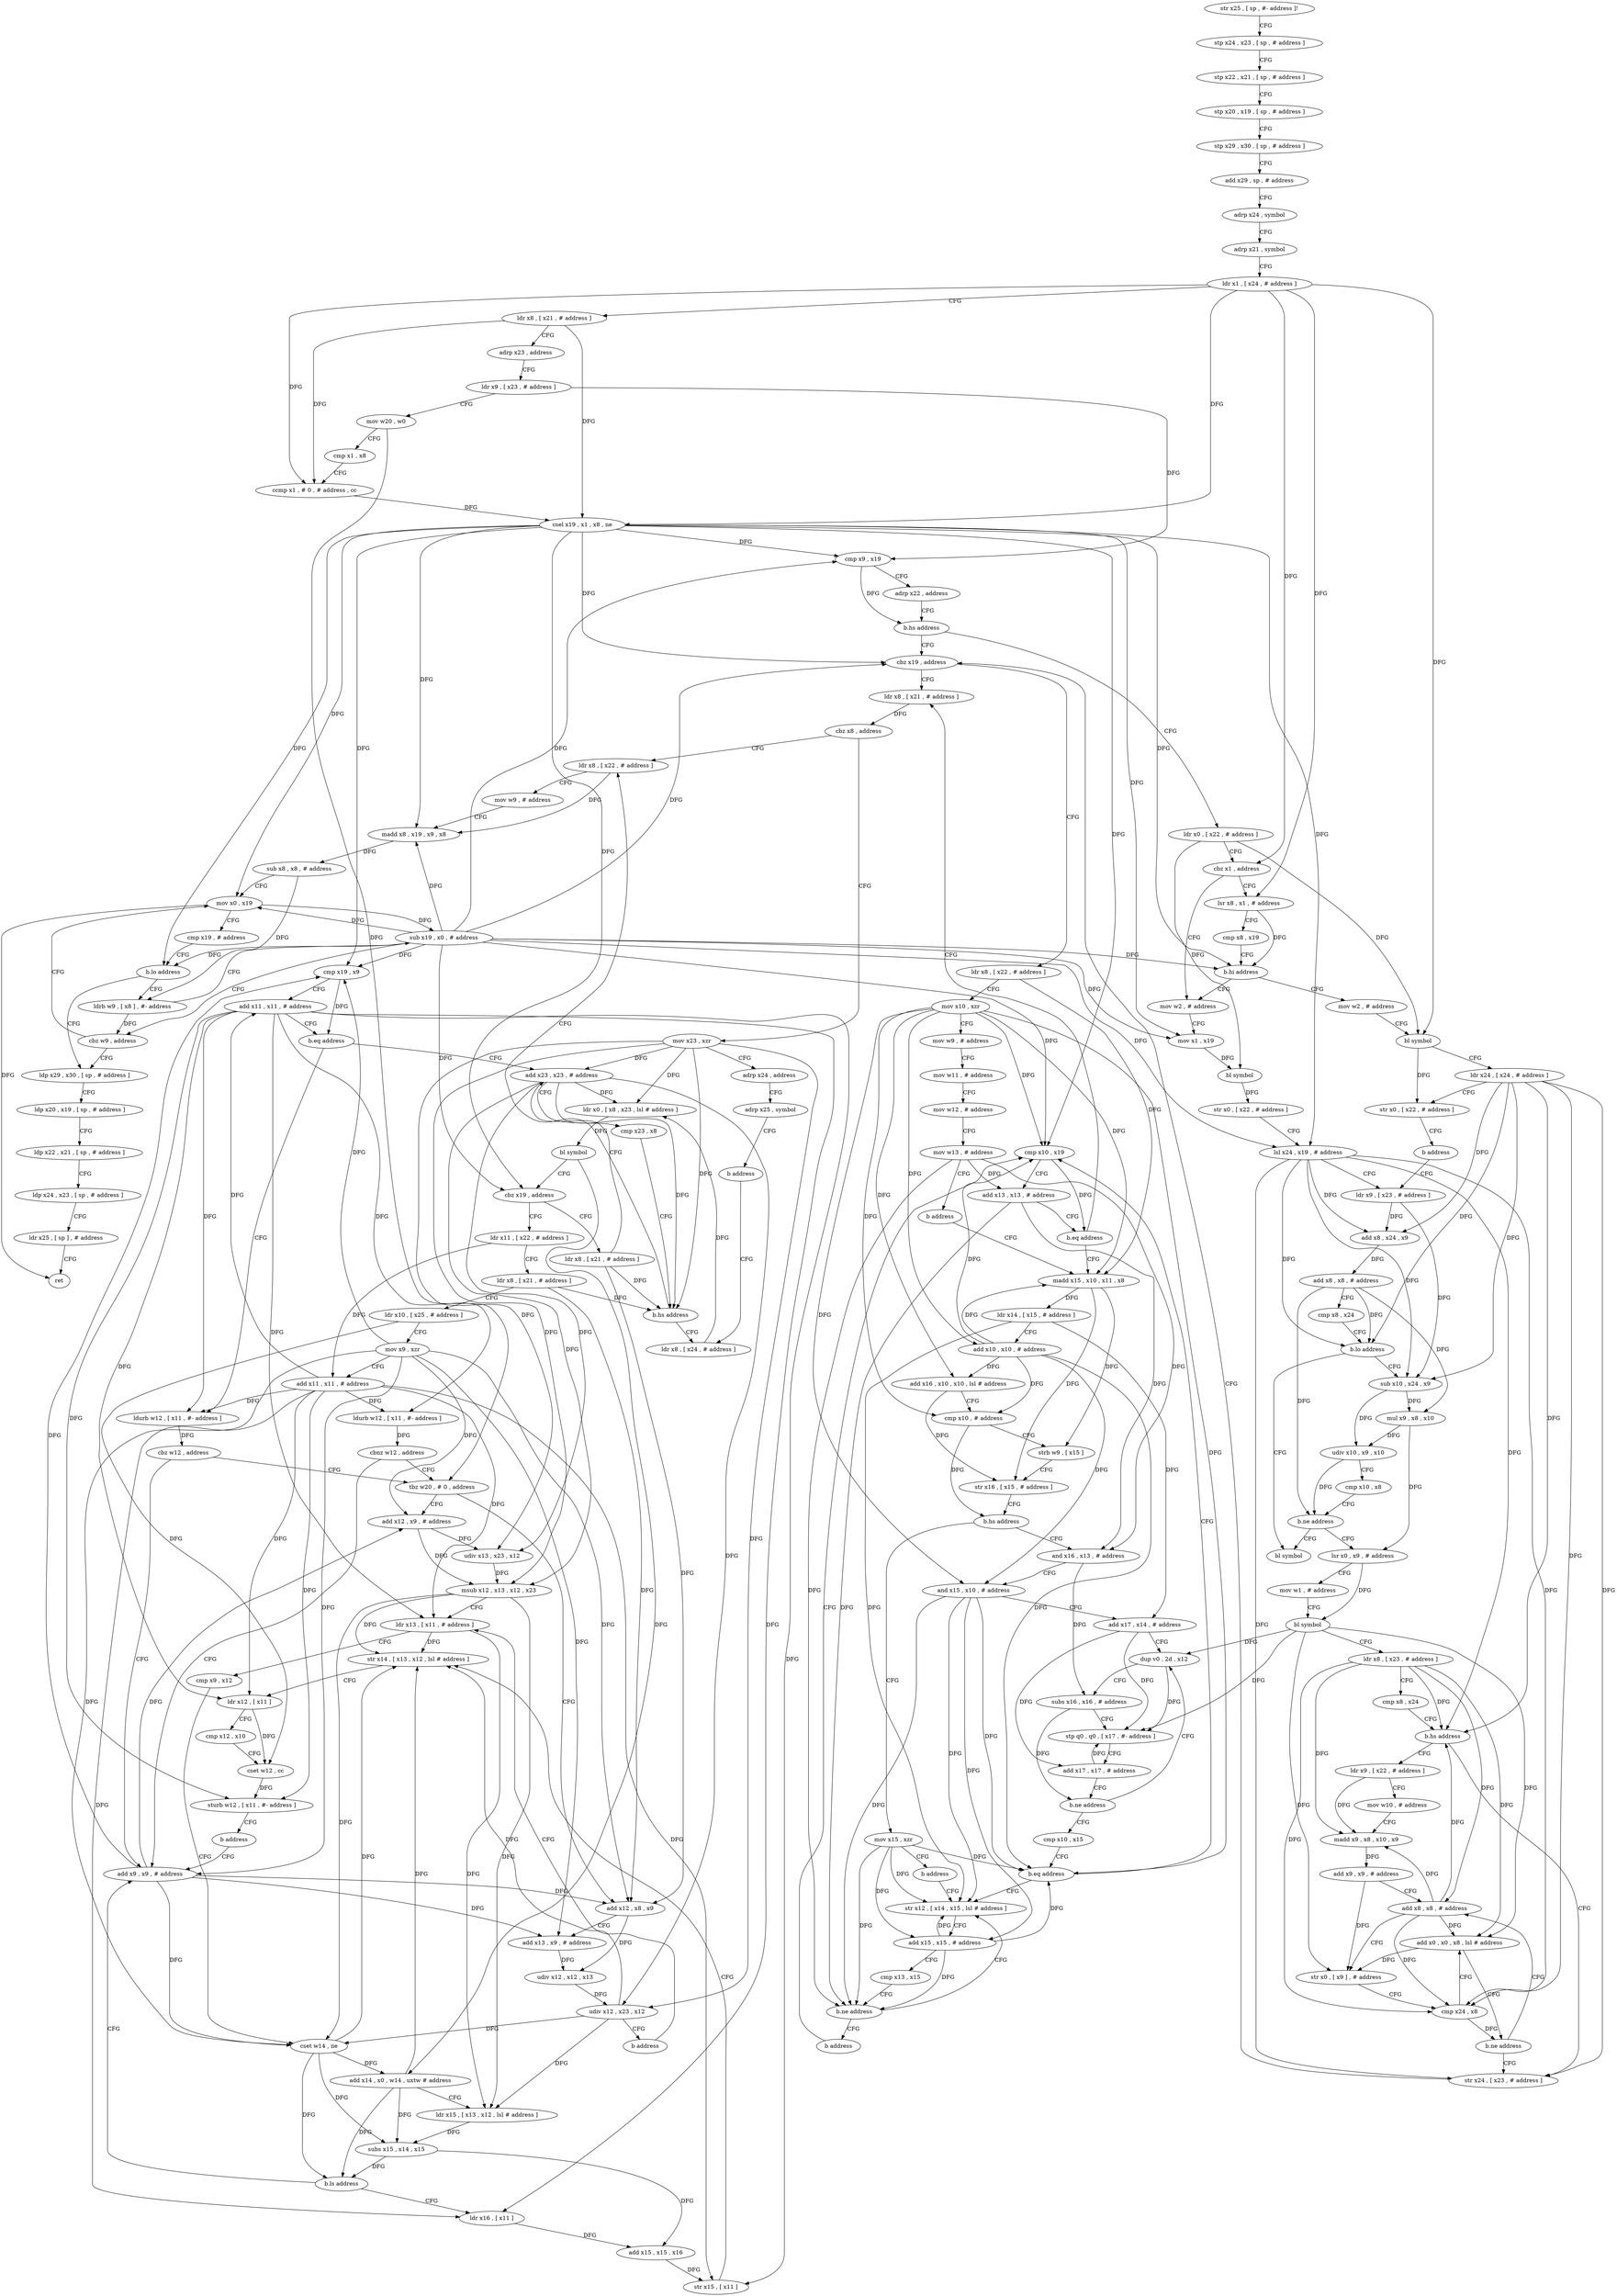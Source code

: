 digraph "func" {
"4243112" [label = "str x25 , [ sp , #- address ]!" ]
"4243116" [label = "stp x24 , x23 , [ sp , # address ]" ]
"4243120" [label = "stp x22 , x21 , [ sp , # address ]" ]
"4243124" [label = "stp x20 , x19 , [ sp , # address ]" ]
"4243128" [label = "stp x29 , x30 , [ sp , # address ]" ]
"4243132" [label = "add x29 , sp , # address" ]
"4243136" [label = "adrp x24 , symbol" ]
"4243140" [label = "adrp x21 , symbol" ]
"4243144" [label = "ldr x1 , [ x24 , # address ]" ]
"4243148" [label = "ldr x8 , [ x21 , # address ]" ]
"4243152" [label = "adrp x23 , address" ]
"4243156" [label = "ldr x9 , [ x23 , # address ]" ]
"4243160" [label = "mov w20 , w0" ]
"4243164" [label = "cmp x1 , x8" ]
"4243168" [label = "ccmp x1 , # 0 , # address , cc" ]
"4243172" [label = "csel x19 , x1 , x8 , ne" ]
"4243176" [label = "cmp x9 , x19" ]
"4243180" [label = "adrp x22 , address" ]
"4243184" [label = "b.hs address" ]
"4243352" [label = "cbz x19 , address" ]
"4243188" [label = "ldr x0 , [ x22 , # address ]" ]
"4243496" [label = "ldr x8 , [ x21 , # address ]" ]
"4243356" [label = "ldr x8 , [ x22 , # address ]" ]
"4243192" [label = "cbz x1 , address" ]
"4243228" [label = "mov w2 , # address" ]
"4243196" [label = "lsr x8 , x1 , # address" ]
"4243500" [label = "cbz x8 , address" ]
"4243704" [label = "ldr x8 , [ x22 , # address ]" ]
"4243504" [label = "mov x23 , xzr" ]
"4243360" [label = "mov x10 , xzr" ]
"4243364" [label = "mov w9 , # address" ]
"4243368" [label = "mov w11 , # address" ]
"4243372" [label = "mov w12 , # address" ]
"4243376" [label = "mov w13 , # address" ]
"4243380" [label = "b address" ]
"4243396" [label = "madd x15 , x10 , x11 , x8" ]
"4243232" [label = "mov x1 , x19" ]
"4243236" [label = "bl symbol" ]
"4243240" [label = "str x0 , [ x22 , # address ]" ]
"4243244" [label = "lsl x24 , x19 , # address" ]
"4243248" [label = "ldr x9 , [ x23 , # address ]" ]
"4243200" [label = "cmp x8 , x19" ]
"4243204" [label = "b.hi address" ]
"4243208" [label = "mov w2 , # address" ]
"4243708" [label = "mov w9 , # address" ]
"4243712" [label = "madd x8 , x19 , x9 , x8" ]
"4243716" [label = "sub x8 , x8 , # address" ]
"4243720" [label = "mov x0 , x19" ]
"4243508" [label = "adrp x24 , address" ]
"4243512" [label = "adrp x25 , symbol" ]
"4243516" [label = "b address" ]
"4243536" [label = "ldr x8 , [ x24 , # address ]" ]
"4243400" [label = "ldr x14 , [ x15 , # address ]" ]
"4243404" [label = "add x10 , x10 , # address" ]
"4243408" [label = "add x16 , x10 , x10 , lsl # address" ]
"4243412" [label = "cmp x10 , # address" ]
"4243416" [label = "strb w9 , [ x15 ]" ]
"4243420" [label = "str x16 , [ x15 , # address ]" ]
"4243424" [label = "b.hs address" ]
"4243436" [label = "and x16 , x13 , # address" ]
"4243428" [label = "mov x15 , xzr" ]
"4243768" [label = "bl symbol" ]
"4243268" [label = "sub x10 , x24 , x9" ]
"4243272" [label = "mul x9 , x8 , x10" ]
"4243276" [label = "udiv x10 , x9 , x10" ]
"4243280" [label = "cmp x10 , x8" ]
"4243284" [label = "b.ne address" ]
"4243288" [label = "lsr x0 , x9 , # address" ]
"4243212" [label = "bl symbol" ]
"4243216" [label = "ldr x24 , [ x24 , # address ]" ]
"4243220" [label = "str x0 , [ x22 , # address ]" ]
"4243224" [label = "b address" ]
"4243744" [label = "ldp x29 , x30 , [ sp , # address ]" ]
"4243748" [label = "ldp x20 , x19 , [ sp , # address ]" ]
"4243752" [label = "ldp x22 , x21 , [ sp , # address ]" ]
"4243756" [label = "ldp x24 , x23 , [ sp , # address ]" ]
"4243760" [label = "ldr x25 , [ sp ] , # address" ]
"4243764" [label = "ret" ]
"4243732" [label = "ldrb w9 , [ x8 ] , #- address" ]
"4243736" [label = "sub x19 , x0 , # address" ]
"4243740" [label = "cbz w9 , address" ]
"4243540" [label = "ldr x0 , [ x8 , x23 , lsl # address ]" ]
"4243544" [label = "bl symbol" ]
"4243548" [label = "cbz x19 , address" ]
"4243520" [label = "ldr x8 , [ x21 , # address ]" ]
"4243552" [label = "ldr x11 , [ x22 , # address ]" ]
"4243440" [label = "and x15 , x10 , # address" ]
"4243444" [label = "add x17 , x14 , # address" ]
"4243448" [label = "dup v0 . 2d , x12" ]
"4243432" [label = "b address" ]
"4243476" [label = "str x12 , [ x14 , x15 , lsl # address ]" ]
"4243292" [label = "mov w1 , # address" ]
"4243296" [label = "bl symbol" ]
"4243300" [label = "ldr x8 , [ x23 , # address ]" ]
"4243304" [label = "cmp x8 , x24" ]
"4243308" [label = "b.hs address" ]
"4243348" [label = "str x24 , [ x23 , # address ]" ]
"4243312" [label = "ldr x9 , [ x22 , # address ]" ]
"4243252" [label = "add x8 , x24 , x9" ]
"4243256" [label = "add x8 , x8 , # address" ]
"4243260" [label = "cmp x8 , x24" ]
"4243264" [label = "b.lo address" ]
"4243724" [label = "cmp x19 , # address" ]
"4243728" [label = "b.lo address" ]
"4243524" [label = "add x23 , x23 , # address" ]
"4243556" [label = "ldr x8 , [ x21 , # address ]" ]
"4243560" [label = "ldr x10 , [ x25 , # address ]" ]
"4243564" [label = "mov x9 , xzr" ]
"4243568" [label = "add x11 , x11 , # address" ]
"4243572" [label = "ldurb w12 , [ x11 , #- address ]" ]
"4243576" [label = "cbnz w12 , address" ]
"4243604" [label = "tbz w20 , # 0 , address" ]
"4243580" [label = "add x9 , x9 , # address" ]
"4243452" [label = "subs x16 , x16 , # address" ]
"4243456" [label = "stp q0 , q0 , [ x17 , #- address ]" ]
"4243460" [label = "add x17 , x17 , # address" ]
"4243464" [label = "b.ne address" ]
"4243468" [label = "cmp x10 , x15" ]
"4243472" [label = "b.eq address" ]
"4243384" [label = "cmp x10 , x19" ]
"4243480" [label = "add x15 , x15 , # address" ]
"4243484" [label = "cmp x13 , x15" ]
"4243488" [label = "b.ne address" ]
"4243492" [label = "b address" ]
"4243316" [label = "mov w10 , # address" ]
"4243320" [label = "madd x9 , x8 , x10 , x9" ]
"4243324" [label = "add x9 , x9 , # address" ]
"4243328" [label = "add x8 , x8 , # address" ]
"4243628" [label = "add x12 , x9 , # address" ]
"4243608" [label = "add x12 , x8 , x9" ]
"4243584" [label = "cmp x19 , x9" ]
"4243588" [label = "add x11 , x11 , # address" ]
"4243592" [label = "b.eq address" ]
"4243596" [label = "ldurb w12 , [ x11 , #- address ]" ]
"4243388" [label = "add x13 , x13 , # address" ]
"4243392" [label = "b.eq address" ]
"4243332" [label = "str x0 , [ x9 ] , # address" ]
"4243336" [label = "cmp x24 , x8" ]
"4243340" [label = "add x0 , x0 , x8 , lsl # address" ]
"4243344" [label = "b.ne address" ]
"4243632" [label = "udiv x13 , x23 , x12" ]
"4243636" [label = "msub x12 , x13 , x12 , x23" ]
"4243640" [label = "ldr x13 , [ x11 , # address ]" ]
"4243612" [label = "add x13 , x9 , # address" ]
"4243616" [label = "udiv x12 , x12 , x13" ]
"4243620" [label = "udiv x12 , x23 , x12" ]
"4243624" [label = "b address" ]
"4243528" [label = "cmp x23 , x8" ]
"4243532" [label = "b.hs address" ]
"4243600" [label = "cbz w12 , address" ]
"4243668" [label = "ldr x16 , [ x11 ]" ]
"4243672" [label = "add x15 , x15 , x16" ]
"4243676" [label = "str x15 , [ x11 ]" ]
"4243680" [label = "str x14 , [ x13 , x12 , lsl # address ]" ]
"4243684" [label = "ldr x12 , [ x11 ]" ]
"4243688" [label = "cmp x12 , x10" ]
"4243692" [label = "cset w12 , cc" ]
"4243696" [label = "sturb w12 , [ x11 , #- address ]" ]
"4243700" [label = "b address" ]
"4243644" [label = "cmp x9 , x12" ]
"4243648" [label = "cset w14 , ne" ]
"4243652" [label = "add x14 , x0 , w14 , uxtw # address" ]
"4243656" [label = "ldr x15 , [ x13 , x12 , lsl # address ]" ]
"4243660" [label = "subs x15 , x14 , x15" ]
"4243664" [label = "b.ls address" ]
"4243112" -> "4243116" [ label = "CFG" ]
"4243116" -> "4243120" [ label = "CFG" ]
"4243120" -> "4243124" [ label = "CFG" ]
"4243124" -> "4243128" [ label = "CFG" ]
"4243128" -> "4243132" [ label = "CFG" ]
"4243132" -> "4243136" [ label = "CFG" ]
"4243136" -> "4243140" [ label = "CFG" ]
"4243140" -> "4243144" [ label = "CFG" ]
"4243144" -> "4243148" [ label = "CFG" ]
"4243144" -> "4243168" [ label = "DFG" ]
"4243144" -> "4243172" [ label = "DFG" ]
"4243144" -> "4243192" [ label = "DFG" ]
"4243144" -> "4243196" [ label = "DFG" ]
"4243144" -> "4243212" [ label = "DFG" ]
"4243148" -> "4243152" [ label = "CFG" ]
"4243148" -> "4243168" [ label = "DFG" ]
"4243148" -> "4243172" [ label = "DFG" ]
"4243152" -> "4243156" [ label = "CFG" ]
"4243156" -> "4243160" [ label = "CFG" ]
"4243156" -> "4243176" [ label = "DFG" ]
"4243160" -> "4243164" [ label = "CFG" ]
"4243160" -> "4243604" [ label = "DFG" ]
"4243164" -> "4243168" [ label = "CFG" ]
"4243168" -> "4243172" [ label = "DFG" ]
"4243172" -> "4243176" [ label = "DFG" ]
"4243172" -> "4243352" [ label = "DFG" ]
"4243172" -> "4243232" [ label = "DFG" ]
"4243172" -> "4243244" [ label = "DFG" ]
"4243172" -> "4243204" [ label = "DFG" ]
"4243172" -> "4243712" [ label = "DFG" ]
"4243172" -> "4243720" [ label = "DFG" ]
"4243172" -> "4243728" [ label = "DFG" ]
"4243172" -> "4243548" [ label = "DFG" ]
"4243172" -> "4243584" [ label = "DFG" ]
"4243172" -> "4243384" [ label = "DFG" ]
"4243176" -> "4243180" [ label = "CFG" ]
"4243176" -> "4243184" [ label = "DFG" ]
"4243180" -> "4243184" [ label = "CFG" ]
"4243184" -> "4243352" [ label = "CFG" ]
"4243184" -> "4243188" [ label = "CFG" ]
"4243352" -> "4243496" [ label = "CFG" ]
"4243352" -> "4243356" [ label = "CFG" ]
"4243188" -> "4243192" [ label = "CFG" ]
"4243188" -> "4243236" [ label = "DFG" ]
"4243188" -> "4243212" [ label = "DFG" ]
"4243496" -> "4243500" [ label = "DFG" ]
"4243356" -> "4243360" [ label = "CFG" ]
"4243356" -> "4243396" [ label = "DFG" ]
"4243192" -> "4243228" [ label = "CFG" ]
"4243192" -> "4243196" [ label = "CFG" ]
"4243228" -> "4243232" [ label = "CFG" ]
"4243196" -> "4243200" [ label = "CFG" ]
"4243196" -> "4243204" [ label = "DFG" ]
"4243500" -> "4243704" [ label = "CFG" ]
"4243500" -> "4243504" [ label = "CFG" ]
"4243704" -> "4243708" [ label = "CFG" ]
"4243704" -> "4243712" [ label = "DFG" ]
"4243504" -> "4243508" [ label = "CFG" ]
"4243504" -> "4243540" [ label = "DFG" ]
"4243504" -> "4243524" [ label = "DFG" ]
"4243504" -> "4243532" [ label = "DFG" ]
"4243504" -> "4243632" [ label = "DFG" ]
"4243504" -> "4243636" [ label = "DFG" ]
"4243504" -> "4243620" [ label = "DFG" ]
"4243360" -> "4243364" [ label = "CFG" ]
"4243360" -> "4243396" [ label = "DFG" ]
"4243360" -> "4243404" [ label = "DFG" ]
"4243360" -> "4243408" [ label = "DFG" ]
"4243360" -> "4243412" [ label = "DFG" ]
"4243360" -> "4243440" [ label = "DFG" ]
"4243360" -> "4243472" [ label = "DFG" ]
"4243360" -> "4243384" [ label = "DFG" ]
"4243364" -> "4243368" [ label = "CFG" ]
"4243368" -> "4243372" [ label = "CFG" ]
"4243372" -> "4243376" [ label = "CFG" ]
"4243376" -> "4243380" [ label = "CFG" ]
"4243376" -> "4243436" [ label = "DFG" ]
"4243376" -> "4243488" [ label = "DFG" ]
"4243376" -> "4243388" [ label = "DFG" ]
"4243380" -> "4243396" [ label = "CFG" ]
"4243396" -> "4243400" [ label = "DFG" ]
"4243396" -> "4243416" [ label = "DFG" ]
"4243396" -> "4243420" [ label = "DFG" ]
"4243232" -> "4243236" [ label = "DFG" ]
"4243236" -> "4243240" [ label = "DFG" ]
"4243240" -> "4243244" [ label = "CFG" ]
"4243244" -> "4243248" [ label = "CFG" ]
"4243244" -> "4243252" [ label = "DFG" ]
"4243244" -> "4243264" [ label = "DFG" ]
"4243244" -> "4243268" [ label = "DFG" ]
"4243244" -> "4243308" [ label = "DFG" ]
"4243244" -> "4243348" [ label = "DFG" ]
"4243244" -> "4243336" [ label = "DFG" ]
"4243248" -> "4243252" [ label = "DFG" ]
"4243248" -> "4243268" [ label = "DFG" ]
"4243200" -> "4243204" [ label = "CFG" ]
"4243204" -> "4243228" [ label = "CFG" ]
"4243204" -> "4243208" [ label = "CFG" ]
"4243208" -> "4243212" [ label = "CFG" ]
"4243708" -> "4243712" [ label = "CFG" ]
"4243712" -> "4243716" [ label = "DFG" ]
"4243716" -> "4243720" [ label = "CFG" ]
"4243716" -> "4243732" [ label = "DFG" ]
"4243720" -> "4243724" [ label = "CFG" ]
"4243720" -> "4243764" [ label = "DFG" ]
"4243720" -> "4243736" [ label = "DFG" ]
"4243508" -> "4243512" [ label = "CFG" ]
"4243512" -> "4243516" [ label = "CFG" ]
"4243516" -> "4243536" [ label = "CFG" ]
"4243536" -> "4243540" [ label = "DFG" ]
"4243400" -> "4243404" [ label = "CFG" ]
"4243400" -> "4243444" [ label = "DFG" ]
"4243400" -> "4243476" [ label = "DFG" ]
"4243404" -> "4243408" [ label = "DFG" ]
"4243404" -> "4243396" [ label = "DFG" ]
"4243404" -> "4243412" [ label = "DFG" ]
"4243404" -> "4243440" [ label = "DFG" ]
"4243404" -> "4243472" [ label = "DFG" ]
"4243404" -> "4243384" [ label = "DFG" ]
"4243408" -> "4243412" [ label = "CFG" ]
"4243408" -> "4243420" [ label = "DFG" ]
"4243412" -> "4243416" [ label = "CFG" ]
"4243412" -> "4243424" [ label = "DFG" ]
"4243416" -> "4243420" [ label = "CFG" ]
"4243420" -> "4243424" [ label = "CFG" ]
"4243424" -> "4243436" [ label = "CFG" ]
"4243424" -> "4243428" [ label = "CFG" ]
"4243436" -> "4243440" [ label = "CFG" ]
"4243436" -> "4243452" [ label = "DFG" ]
"4243428" -> "4243432" [ label = "CFG" ]
"4243428" -> "4243476" [ label = "DFG" ]
"4243428" -> "4243480" [ label = "DFG" ]
"4243428" -> "4243488" [ label = "DFG" ]
"4243428" -> "4243472" [ label = "DFG" ]
"4243268" -> "4243272" [ label = "DFG" ]
"4243268" -> "4243276" [ label = "DFG" ]
"4243272" -> "4243276" [ label = "DFG" ]
"4243272" -> "4243288" [ label = "DFG" ]
"4243276" -> "4243280" [ label = "CFG" ]
"4243276" -> "4243284" [ label = "DFG" ]
"4243280" -> "4243284" [ label = "CFG" ]
"4243284" -> "4243768" [ label = "CFG" ]
"4243284" -> "4243288" [ label = "CFG" ]
"4243288" -> "4243292" [ label = "CFG" ]
"4243288" -> "4243296" [ label = "DFG" ]
"4243212" -> "4243216" [ label = "CFG" ]
"4243212" -> "4243220" [ label = "DFG" ]
"4243216" -> "4243220" [ label = "CFG" ]
"4243216" -> "4243264" [ label = "DFG" ]
"4243216" -> "4243252" [ label = "DFG" ]
"4243216" -> "4243268" [ label = "DFG" ]
"4243216" -> "4243308" [ label = "DFG" ]
"4243216" -> "4243348" [ label = "DFG" ]
"4243216" -> "4243336" [ label = "DFG" ]
"4243220" -> "4243224" [ label = "CFG" ]
"4243224" -> "4243248" [ label = "CFG" ]
"4243744" -> "4243748" [ label = "CFG" ]
"4243748" -> "4243752" [ label = "CFG" ]
"4243752" -> "4243756" [ label = "CFG" ]
"4243756" -> "4243760" [ label = "CFG" ]
"4243760" -> "4243764" [ label = "CFG" ]
"4243732" -> "4243736" [ label = "CFG" ]
"4243732" -> "4243740" [ label = "DFG" ]
"4243736" -> "4243740" [ label = "CFG" ]
"4243736" -> "4243176" [ label = "DFG" ]
"4243736" -> "4243352" [ label = "DFG" ]
"4243736" -> "4243232" [ label = "DFG" ]
"4243736" -> "4243244" [ label = "DFG" ]
"4243736" -> "4243204" [ label = "DFG" ]
"4243736" -> "4243712" [ label = "DFG" ]
"4243736" -> "4243720" [ label = "DFG" ]
"4243736" -> "4243728" [ label = "DFG" ]
"4243736" -> "4243548" [ label = "DFG" ]
"4243736" -> "4243584" [ label = "DFG" ]
"4243736" -> "4243384" [ label = "DFG" ]
"4243740" -> "4243720" [ label = "CFG" ]
"4243740" -> "4243744" [ label = "CFG" ]
"4243540" -> "4243544" [ label = "DFG" ]
"4243544" -> "4243548" [ label = "CFG" ]
"4243544" -> "4243652" [ label = "DFG" ]
"4243548" -> "4243520" [ label = "CFG" ]
"4243548" -> "4243552" [ label = "CFG" ]
"4243520" -> "4243524" [ label = "CFG" ]
"4243520" -> "4243532" [ label = "DFG" ]
"4243520" -> "4243608" [ label = "DFG" ]
"4243552" -> "4243556" [ label = "CFG" ]
"4243552" -> "4243568" [ label = "DFG" ]
"4243440" -> "4243444" [ label = "CFG" ]
"4243440" -> "4243476" [ label = "DFG" ]
"4243440" -> "4243480" [ label = "DFG" ]
"4243440" -> "4243488" [ label = "DFG" ]
"4243440" -> "4243472" [ label = "DFG" ]
"4243444" -> "4243448" [ label = "CFG" ]
"4243444" -> "4243456" [ label = "DFG" ]
"4243444" -> "4243460" [ label = "DFG" ]
"4243448" -> "4243452" [ label = "CFG" ]
"4243448" -> "4243456" [ label = "DFG" ]
"4243432" -> "4243476" [ label = "CFG" ]
"4243476" -> "4243480" [ label = "CFG" ]
"4243292" -> "4243296" [ label = "CFG" ]
"4243296" -> "4243300" [ label = "CFG" ]
"4243296" -> "4243448" [ label = "DFG" ]
"4243296" -> "4243456" [ label = "DFG" ]
"4243296" -> "4243332" [ label = "DFG" ]
"4243296" -> "4243340" [ label = "DFG" ]
"4243300" -> "4243304" [ label = "CFG" ]
"4243300" -> "4243308" [ label = "DFG" ]
"4243300" -> "4243320" [ label = "DFG" ]
"4243300" -> "4243328" [ label = "DFG" ]
"4243300" -> "4243336" [ label = "DFG" ]
"4243300" -> "4243340" [ label = "DFG" ]
"4243304" -> "4243308" [ label = "CFG" ]
"4243308" -> "4243348" [ label = "CFG" ]
"4243308" -> "4243312" [ label = "CFG" ]
"4243348" -> "4243352" [ label = "CFG" ]
"4243312" -> "4243316" [ label = "CFG" ]
"4243312" -> "4243320" [ label = "DFG" ]
"4243252" -> "4243256" [ label = "DFG" ]
"4243256" -> "4243260" [ label = "CFG" ]
"4243256" -> "4243264" [ label = "DFG" ]
"4243256" -> "4243272" [ label = "DFG" ]
"4243256" -> "4243284" [ label = "DFG" ]
"4243260" -> "4243264" [ label = "CFG" ]
"4243264" -> "4243768" [ label = "CFG" ]
"4243264" -> "4243268" [ label = "CFG" ]
"4243724" -> "4243728" [ label = "CFG" ]
"4243728" -> "4243744" [ label = "CFG" ]
"4243728" -> "4243732" [ label = "CFG" ]
"4243524" -> "4243528" [ label = "CFG" ]
"4243524" -> "4243540" [ label = "DFG" ]
"4243524" -> "4243532" [ label = "DFG" ]
"4243524" -> "4243632" [ label = "DFG" ]
"4243524" -> "4243636" [ label = "DFG" ]
"4243524" -> "4243620" [ label = "DFG" ]
"4243556" -> "4243560" [ label = "CFG" ]
"4243556" -> "4243532" [ label = "DFG" ]
"4243556" -> "4243608" [ label = "DFG" ]
"4243560" -> "4243564" [ label = "CFG" ]
"4243560" -> "4243692" [ label = "DFG" ]
"4243564" -> "4243568" [ label = "CFG" ]
"4243564" -> "4243580" [ label = "DFG" ]
"4243564" -> "4243584" [ label = "DFG" ]
"4243564" -> "4243628" [ label = "DFG" ]
"4243564" -> "4243608" [ label = "DFG" ]
"4243564" -> "4243612" [ label = "DFG" ]
"4243564" -> "4243648" [ label = "DFG" ]
"4243568" -> "4243572" [ label = "DFG" ]
"4243568" -> "4243588" [ label = "DFG" ]
"4243568" -> "4243596" [ label = "DFG" ]
"4243568" -> "4243640" [ label = "DFG" ]
"4243568" -> "4243668" [ label = "DFG" ]
"4243568" -> "4243676" [ label = "DFG" ]
"4243568" -> "4243684" [ label = "DFG" ]
"4243568" -> "4243696" [ label = "DFG" ]
"4243572" -> "4243576" [ label = "DFG" ]
"4243576" -> "4243604" [ label = "CFG" ]
"4243576" -> "4243580" [ label = "CFG" ]
"4243604" -> "4243628" [ label = "CFG" ]
"4243604" -> "4243608" [ label = "CFG" ]
"4243580" -> "4243584" [ label = "DFG" ]
"4243580" -> "4243628" [ label = "DFG" ]
"4243580" -> "4243608" [ label = "DFG" ]
"4243580" -> "4243612" [ label = "DFG" ]
"4243580" -> "4243648" [ label = "DFG" ]
"4243452" -> "4243456" [ label = "CFG" ]
"4243452" -> "4243464" [ label = "DFG" ]
"4243456" -> "4243460" [ label = "CFG" ]
"4243460" -> "4243464" [ label = "CFG" ]
"4243460" -> "4243456" [ label = "DFG" ]
"4243464" -> "4243448" [ label = "CFG" ]
"4243464" -> "4243468" [ label = "CFG" ]
"4243468" -> "4243472" [ label = "CFG" ]
"4243472" -> "4243384" [ label = "CFG" ]
"4243472" -> "4243476" [ label = "CFG" ]
"4243384" -> "4243388" [ label = "CFG" ]
"4243384" -> "4243392" [ label = "DFG" ]
"4243480" -> "4243484" [ label = "CFG" ]
"4243480" -> "4243476" [ label = "DFG" ]
"4243480" -> "4243488" [ label = "DFG" ]
"4243480" -> "4243472" [ label = "DFG" ]
"4243484" -> "4243488" [ label = "CFG" ]
"4243488" -> "4243476" [ label = "CFG" ]
"4243488" -> "4243492" [ label = "CFG" ]
"4243492" -> "4243384" [ label = "CFG" ]
"4243316" -> "4243320" [ label = "CFG" ]
"4243320" -> "4243324" [ label = "DFG" ]
"4243324" -> "4243328" [ label = "CFG" ]
"4243324" -> "4243332" [ label = "DFG" ]
"4243328" -> "4243332" [ label = "CFG" ]
"4243328" -> "4243320" [ label = "DFG" ]
"4243328" -> "4243308" [ label = "DFG" ]
"4243328" -> "4243336" [ label = "DFG" ]
"4243328" -> "4243340" [ label = "DFG" ]
"4243628" -> "4243632" [ label = "DFG" ]
"4243628" -> "4243636" [ label = "DFG" ]
"4243608" -> "4243612" [ label = "CFG" ]
"4243608" -> "4243616" [ label = "DFG" ]
"4243584" -> "4243588" [ label = "CFG" ]
"4243584" -> "4243592" [ label = "DFG" ]
"4243588" -> "4243592" [ label = "CFG" ]
"4243588" -> "4243572" [ label = "DFG" ]
"4243588" -> "4243596" [ label = "DFG" ]
"4243588" -> "4243640" [ label = "DFG" ]
"4243588" -> "4243668" [ label = "DFG" ]
"4243588" -> "4243676" [ label = "DFG" ]
"4243588" -> "4243684" [ label = "DFG" ]
"4243588" -> "4243696" [ label = "DFG" ]
"4243592" -> "4243524" [ label = "CFG" ]
"4243592" -> "4243596" [ label = "CFG" ]
"4243596" -> "4243600" [ label = "DFG" ]
"4243388" -> "4243392" [ label = "CFG" ]
"4243388" -> "4243436" [ label = "DFG" ]
"4243388" -> "4243488" [ label = "DFG" ]
"4243392" -> "4243496" [ label = "CFG" ]
"4243392" -> "4243396" [ label = "CFG" ]
"4243332" -> "4243336" [ label = "CFG" ]
"4243336" -> "4243340" [ label = "CFG" ]
"4243336" -> "4243344" [ label = "DFG" ]
"4243340" -> "4243344" [ label = "CFG" ]
"4243340" -> "4243332" [ label = "DFG" ]
"4243344" -> "4243328" [ label = "CFG" ]
"4243344" -> "4243348" [ label = "CFG" ]
"4243632" -> "4243636" [ label = "DFG" ]
"4243636" -> "4243640" [ label = "CFG" ]
"4243636" -> "4243648" [ label = "DFG" ]
"4243636" -> "4243656" [ label = "DFG" ]
"4243636" -> "4243680" [ label = "DFG" ]
"4243640" -> "4243644" [ label = "CFG" ]
"4243640" -> "4243656" [ label = "DFG" ]
"4243640" -> "4243680" [ label = "DFG" ]
"4243612" -> "4243616" [ label = "DFG" ]
"4243616" -> "4243620" [ label = "DFG" ]
"4243620" -> "4243624" [ label = "CFG" ]
"4243620" -> "4243648" [ label = "DFG" ]
"4243620" -> "4243656" [ label = "DFG" ]
"4243620" -> "4243680" [ label = "DFG" ]
"4243624" -> "4243640" [ label = "CFG" ]
"4243528" -> "4243532" [ label = "CFG" ]
"4243532" -> "4243704" [ label = "CFG" ]
"4243532" -> "4243536" [ label = "CFG" ]
"4243600" -> "4243580" [ label = "CFG" ]
"4243600" -> "4243604" [ label = "CFG" ]
"4243668" -> "4243672" [ label = "DFG" ]
"4243672" -> "4243676" [ label = "DFG" ]
"4243676" -> "4243680" [ label = "CFG" ]
"4243680" -> "4243684" [ label = "CFG" ]
"4243684" -> "4243688" [ label = "CFG" ]
"4243684" -> "4243692" [ label = "DFG" ]
"4243688" -> "4243692" [ label = "CFG" ]
"4243692" -> "4243696" [ label = "DFG" ]
"4243696" -> "4243700" [ label = "CFG" ]
"4243700" -> "4243580" [ label = "CFG" ]
"4243644" -> "4243648" [ label = "CFG" ]
"4243648" -> "4243652" [ label = "DFG" ]
"4243648" -> "4243660" [ label = "DFG" ]
"4243648" -> "4243664" [ label = "DFG" ]
"4243648" -> "4243680" [ label = "DFG" ]
"4243652" -> "4243656" [ label = "CFG" ]
"4243652" -> "4243660" [ label = "DFG" ]
"4243652" -> "4243664" [ label = "DFG" ]
"4243652" -> "4243680" [ label = "DFG" ]
"4243656" -> "4243660" [ label = "DFG" ]
"4243660" -> "4243664" [ label = "DFG" ]
"4243660" -> "4243672" [ label = "DFG" ]
"4243664" -> "4243580" [ label = "CFG" ]
"4243664" -> "4243668" [ label = "CFG" ]
}
